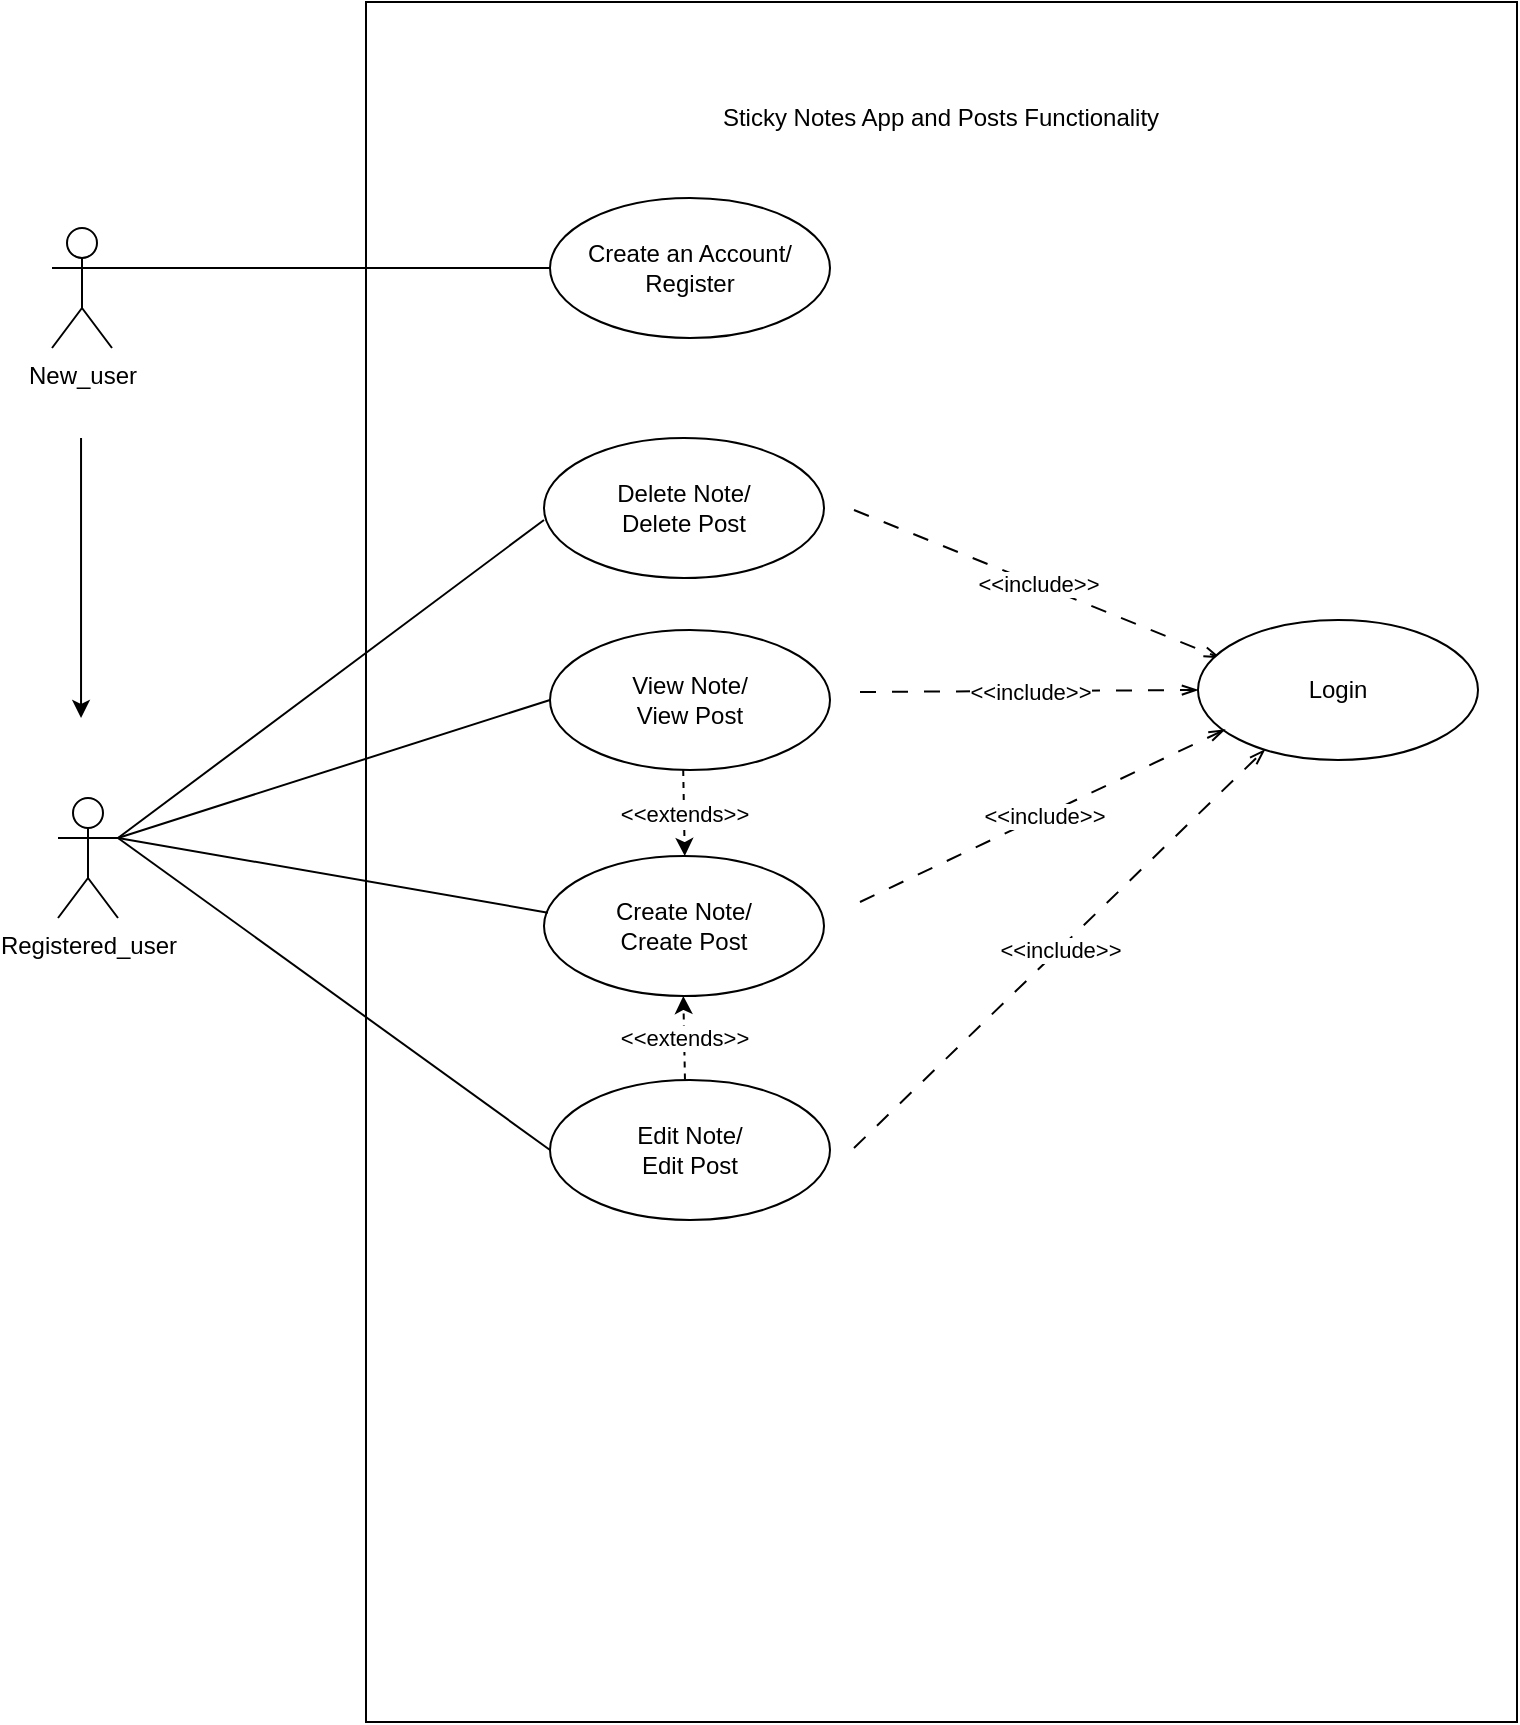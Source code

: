 <mxfile version="24.5.3" type="device">
  <diagram name="Page-1" id="KxFUunisI3KA-j2Cj4el">
    <mxGraphModel dx="1366" dy="2404" grid="0" gridSize="10" guides="1" tooltips="1" connect="1" arrows="1" fold="1" page="0" pageScale="1" pageWidth="850" pageHeight="1100" math="0" shadow="0">
      <root>
        <mxCell id="0" />
        <mxCell id="1" parent="0" />
        <mxCell id="pUyCj2CQUdkoSZp_Rfw--1" value="" style="rounded=0;whiteSpace=wrap;html=1;" parent="1" vertex="1">
          <mxGeometry x="238" y="-1406" width="575.5" height="860" as="geometry" />
        </mxCell>
        <mxCell id="E2yAKOlgApOKbNNjwcf9-102" value="New_user" style="shape=umlActor;verticalLabelPosition=bottom;verticalAlign=top;html=1;" parent="1" vertex="1">
          <mxGeometry x="81" y="-1293" width="30" height="60" as="geometry" />
        </mxCell>
        <mxCell id="E2yAKOlgApOKbNNjwcf9-104" value="&lt;div&gt;&lt;span style=&quot;background-color: initial;&quot;&gt;Registered_user&lt;/span&gt;&lt;br&gt;&lt;/div&gt;" style="shape=umlActor;verticalLabelPosition=bottom;verticalAlign=top;html=1;" parent="1" vertex="1">
          <mxGeometry x="84" y="-1008" width="30" height="60" as="geometry" />
        </mxCell>
        <mxCell id="E2yAKOlgApOKbNNjwcf9-105" value="View Note/&lt;div&gt;View Post&lt;br&gt;&lt;/div&gt;" style="ellipse;whiteSpace=wrap;html=1;" parent="1" vertex="1">
          <mxGeometry x="330" y="-1092" width="140" height="70" as="geometry" />
        </mxCell>
        <mxCell id="E2yAKOlgApOKbNNjwcf9-106" value="Create Note/&lt;div&gt;Create Post&lt;br&gt;&lt;/div&gt;" style="ellipse;whiteSpace=wrap;html=1;" parent="1" vertex="1">
          <mxGeometry x="327" y="-979" width="140" height="70" as="geometry" />
        </mxCell>
        <mxCell id="E2yAKOlgApOKbNNjwcf9-107" value="Create an Account/&lt;div&gt;Register&lt;/div&gt;" style="ellipse;whiteSpace=wrap;html=1;" parent="1" vertex="1">
          <mxGeometry x="330" y="-1308" width="140" height="70" as="geometry" />
        </mxCell>
        <mxCell id="E2yAKOlgApOKbNNjwcf9-108" value="Edit Note/&lt;div&gt;Edit Post&lt;/div&gt;" style="ellipse;whiteSpace=wrap;html=1;" parent="1" vertex="1">
          <mxGeometry x="330" y="-867" width="140" height="70" as="geometry" />
        </mxCell>
        <mxCell id="E2yAKOlgApOKbNNjwcf9-109" value="Delete Note/&lt;div&gt;Delete Post&lt;br&gt;&lt;/div&gt;" style="ellipse;whiteSpace=wrap;html=1;" parent="1" vertex="1">
          <mxGeometry x="327" y="-1188" width="140" height="70" as="geometry" />
        </mxCell>
        <mxCell id="E2yAKOlgApOKbNNjwcf9-112" value="" style="endArrow=none;html=1;rounded=0;entryX=0;entryY=0.5;entryDx=0;entryDy=0;endFill=0;exitX=1;exitY=0.333;exitDx=0;exitDy=0;exitPerimeter=0;" parent="1" source="E2yAKOlgApOKbNNjwcf9-102" target="E2yAKOlgApOKbNNjwcf9-107" edge="1">
          <mxGeometry width="50" height="50" relative="1" as="geometry">
            <mxPoint x="139" y="-1273" as="sourcePoint" />
            <mxPoint x="212.5" y="-1287" as="targetPoint" />
          </mxGeometry>
        </mxCell>
        <mxCell id="E2yAKOlgApOKbNNjwcf9-114" value="" style="endArrow=none;html=1;rounded=0;entryX=0;entryY=0.5;entryDx=0;entryDy=0;endFill=0;exitX=1;exitY=0.333;exitDx=0;exitDy=0;exitPerimeter=0;" parent="1" source="E2yAKOlgApOKbNNjwcf9-104" target="E2yAKOlgApOKbNNjwcf9-105" edge="1">
          <mxGeometry width="50" height="50" relative="1" as="geometry">
            <mxPoint x="140" y="-970" as="sourcePoint" />
            <mxPoint x="325" y="-1022" as="targetPoint" />
          </mxGeometry>
        </mxCell>
        <mxCell id="E2yAKOlgApOKbNNjwcf9-115" value="" style="endArrow=none;html=1;rounded=0;endFill=0;exitX=1;exitY=0.333;exitDx=0;exitDy=0;exitPerimeter=0;entryX=0.014;entryY=0.405;entryDx=0;entryDy=0;entryPerimeter=0;" parent="1" source="E2yAKOlgApOKbNNjwcf9-104" target="E2yAKOlgApOKbNNjwcf9-106" edge="1">
          <mxGeometry width="50" height="50" relative="1" as="geometry">
            <mxPoint x="140" y="-968" as="sourcePoint" />
            <mxPoint x="336" y="-1033" as="targetPoint" />
          </mxGeometry>
        </mxCell>
        <mxCell id="E2yAKOlgApOKbNNjwcf9-116" value="" style="endArrow=none;html=1;rounded=0;entryX=0;entryY=0.5;entryDx=0;entryDy=0;endFill=0;exitX=1;exitY=0.333;exitDx=0;exitDy=0;exitPerimeter=0;" parent="1" source="E2yAKOlgApOKbNNjwcf9-104" target="E2yAKOlgApOKbNNjwcf9-108" edge="1">
          <mxGeometry width="50" height="50" relative="1" as="geometry">
            <mxPoint x="138" y="-967" as="sourcePoint" />
            <mxPoint x="315" y="-933" as="targetPoint" />
          </mxGeometry>
        </mxCell>
        <mxCell id="pUyCj2CQUdkoSZp_Rfw--2" value="Sticky Notes App and Posts Functionality" style="text;html=1;align=center;verticalAlign=middle;whiteSpace=wrap;rounded=0;" parent="1" vertex="1">
          <mxGeometry x="346" y="-1363" width="359" height="30" as="geometry" />
        </mxCell>
        <mxCell id="Bsna8riyAdnkbNEWCvHI-6" value="" style="endArrow=openThin;html=1;rounded=0;entryX=0.079;entryY=0.271;entryDx=0;entryDy=0;entryPerimeter=0;dashed=1;dashPattern=8 8;endFill=0;" parent="1" target="Bsna8riyAdnkbNEWCvHI-10" edge="1">
          <mxGeometry relative="1" as="geometry">
            <mxPoint x="482" y="-1152" as="sourcePoint" />
            <mxPoint x="621.092" y="-1148.255" as="targetPoint" />
          </mxGeometry>
        </mxCell>
        <mxCell id="Bsna8riyAdnkbNEWCvHI-7" value="&amp;lt;&amp;lt;include&amp;gt;&amp;gt;" style="edgeLabel;resizable=0;html=1;;align=center;verticalAlign=middle;" parent="Bsna8riyAdnkbNEWCvHI-6" connectable="0" vertex="1">
          <mxGeometry relative="1" as="geometry" />
        </mxCell>
        <mxCell id="Bsna8riyAdnkbNEWCvHI-10" value="Login" style="ellipse;whiteSpace=wrap;html=1;" parent="1" vertex="1">
          <mxGeometry x="654" y="-1097" width="140" height="70" as="geometry" />
        </mxCell>
        <mxCell id="Bsna8riyAdnkbNEWCvHI-11" value="" style="endArrow=openThin;html=1;rounded=0;entryX=0;entryY=0.5;entryDx=0;entryDy=0;dashed=1;dashPattern=8 8;endFill=0;" parent="1" target="Bsna8riyAdnkbNEWCvHI-10" edge="1">
          <mxGeometry relative="1" as="geometry">
            <mxPoint x="485" y="-1061" as="sourcePoint" />
            <mxPoint x="668" y="-987" as="targetPoint" />
          </mxGeometry>
        </mxCell>
        <mxCell id="Bsna8riyAdnkbNEWCvHI-12" value="&amp;lt;&amp;lt;include&amp;gt;&amp;gt;" style="edgeLabel;resizable=0;html=1;;align=center;verticalAlign=middle;" parent="Bsna8riyAdnkbNEWCvHI-11" connectable="0" vertex="1">
          <mxGeometry relative="1" as="geometry" />
        </mxCell>
        <mxCell id="Bsna8riyAdnkbNEWCvHI-13" value="" style="endArrow=openThin;html=1;rounded=0;entryX=0.096;entryY=0.783;entryDx=0;entryDy=0;entryPerimeter=0;dashed=1;dashPattern=8 8;endFill=0;" parent="1" target="Bsna8riyAdnkbNEWCvHI-10" edge="1">
          <mxGeometry relative="1" as="geometry">
            <mxPoint x="485" y="-956" as="sourcePoint" />
            <mxPoint x="654" y="-957" as="targetPoint" />
          </mxGeometry>
        </mxCell>
        <mxCell id="Bsna8riyAdnkbNEWCvHI-14" value="&amp;lt;&amp;lt;include&amp;gt;&amp;gt;" style="edgeLabel;resizable=0;html=1;;align=center;verticalAlign=middle;" parent="Bsna8riyAdnkbNEWCvHI-13" connectable="0" vertex="1">
          <mxGeometry relative="1" as="geometry" />
        </mxCell>
        <mxCell id="Bsna8riyAdnkbNEWCvHI-15" value="" style="endArrow=openThin;html=1;rounded=0;entryX=0.239;entryY=0.926;entryDx=0;entryDy=0;entryPerimeter=0;dashed=1;dashPattern=8 8;endFill=0;" parent="1" target="Bsna8riyAdnkbNEWCvHI-10" edge="1">
          <mxGeometry relative="1" as="geometry">
            <mxPoint x="482" y="-833" as="sourcePoint" />
            <mxPoint x="664" y="-919" as="targetPoint" />
          </mxGeometry>
        </mxCell>
        <mxCell id="Bsna8riyAdnkbNEWCvHI-16" value="&amp;lt;&amp;lt;include&amp;gt;&amp;gt;" style="edgeLabel;resizable=0;html=1;;align=center;verticalAlign=middle;" parent="Bsna8riyAdnkbNEWCvHI-15" connectable="0" vertex="1">
          <mxGeometry relative="1" as="geometry" />
        </mxCell>
        <mxCell id="Bsna8riyAdnkbNEWCvHI-17" value="" style="endArrow=classic;html=1;rounded=0;dashed=1;exitX=0.482;exitY=-0.003;exitDx=0;exitDy=0;exitPerimeter=0;" parent="1" source="E2yAKOlgApOKbNNjwcf9-108" edge="1">
          <mxGeometry relative="1" as="geometry">
            <mxPoint x="397" y="-869" as="sourcePoint" />
            <mxPoint x="396.66" y="-909" as="targetPoint" />
          </mxGeometry>
        </mxCell>
        <mxCell id="Bsna8riyAdnkbNEWCvHI-18" value="&amp;lt;&amp;lt;extends&amp;gt;&amp;gt;" style="edgeLabel;resizable=0;html=1;;align=center;verticalAlign=middle;" parent="Bsna8riyAdnkbNEWCvHI-17" connectable="0" vertex="1">
          <mxGeometry relative="1" as="geometry" />
        </mxCell>
        <mxCell id="oeJxipTKDrUlBsKZR87a-3" value="" style="endArrow=classic;html=1;rounded=0;exitX=0.5;exitY=0;exitDx=0;exitDy=0;dashed=1;" parent="1" edge="1">
          <mxGeometry relative="1" as="geometry">
            <mxPoint x="396.61" y="-1022" as="sourcePoint" />
            <mxPoint x="397.38" y="-979" as="targetPoint" />
          </mxGeometry>
        </mxCell>
        <mxCell id="oeJxipTKDrUlBsKZR87a-4" value="&amp;lt;&amp;lt;extends&amp;gt;&amp;gt;" style="edgeLabel;resizable=0;html=1;;align=center;verticalAlign=middle;" parent="oeJxipTKDrUlBsKZR87a-3" connectable="0" vertex="1">
          <mxGeometry relative="1" as="geometry" />
        </mxCell>
        <mxCell id="sMWsqpA7-HefJ5QO0iwH-3" value="" style="endArrow=none;html=1;rounded=0;entryX=0;entryY=0.5;entryDx=0;entryDy=0;endFill=0;exitX=1;exitY=0.333;exitDx=0;exitDy=0;exitPerimeter=0;" edge="1" parent="1" source="E2yAKOlgApOKbNNjwcf9-104">
          <mxGeometry width="50" height="50" relative="1" as="geometry">
            <mxPoint x="111" y="-1078" as="sourcePoint" />
            <mxPoint x="327" y="-1147" as="targetPoint" />
          </mxGeometry>
        </mxCell>
        <mxCell id="sMWsqpA7-HefJ5QO0iwH-5" value="" style="endArrow=classic;html=1;rounded=0;" edge="1" parent="1">
          <mxGeometry width="50" height="50" relative="1" as="geometry">
            <mxPoint x="95.52" y="-1188" as="sourcePoint" />
            <mxPoint x="95.52" y="-1048" as="targetPoint" />
          </mxGeometry>
        </mxCell>
      </root>
    </mxGraphModel>
  </diagram>
</mxfile>
